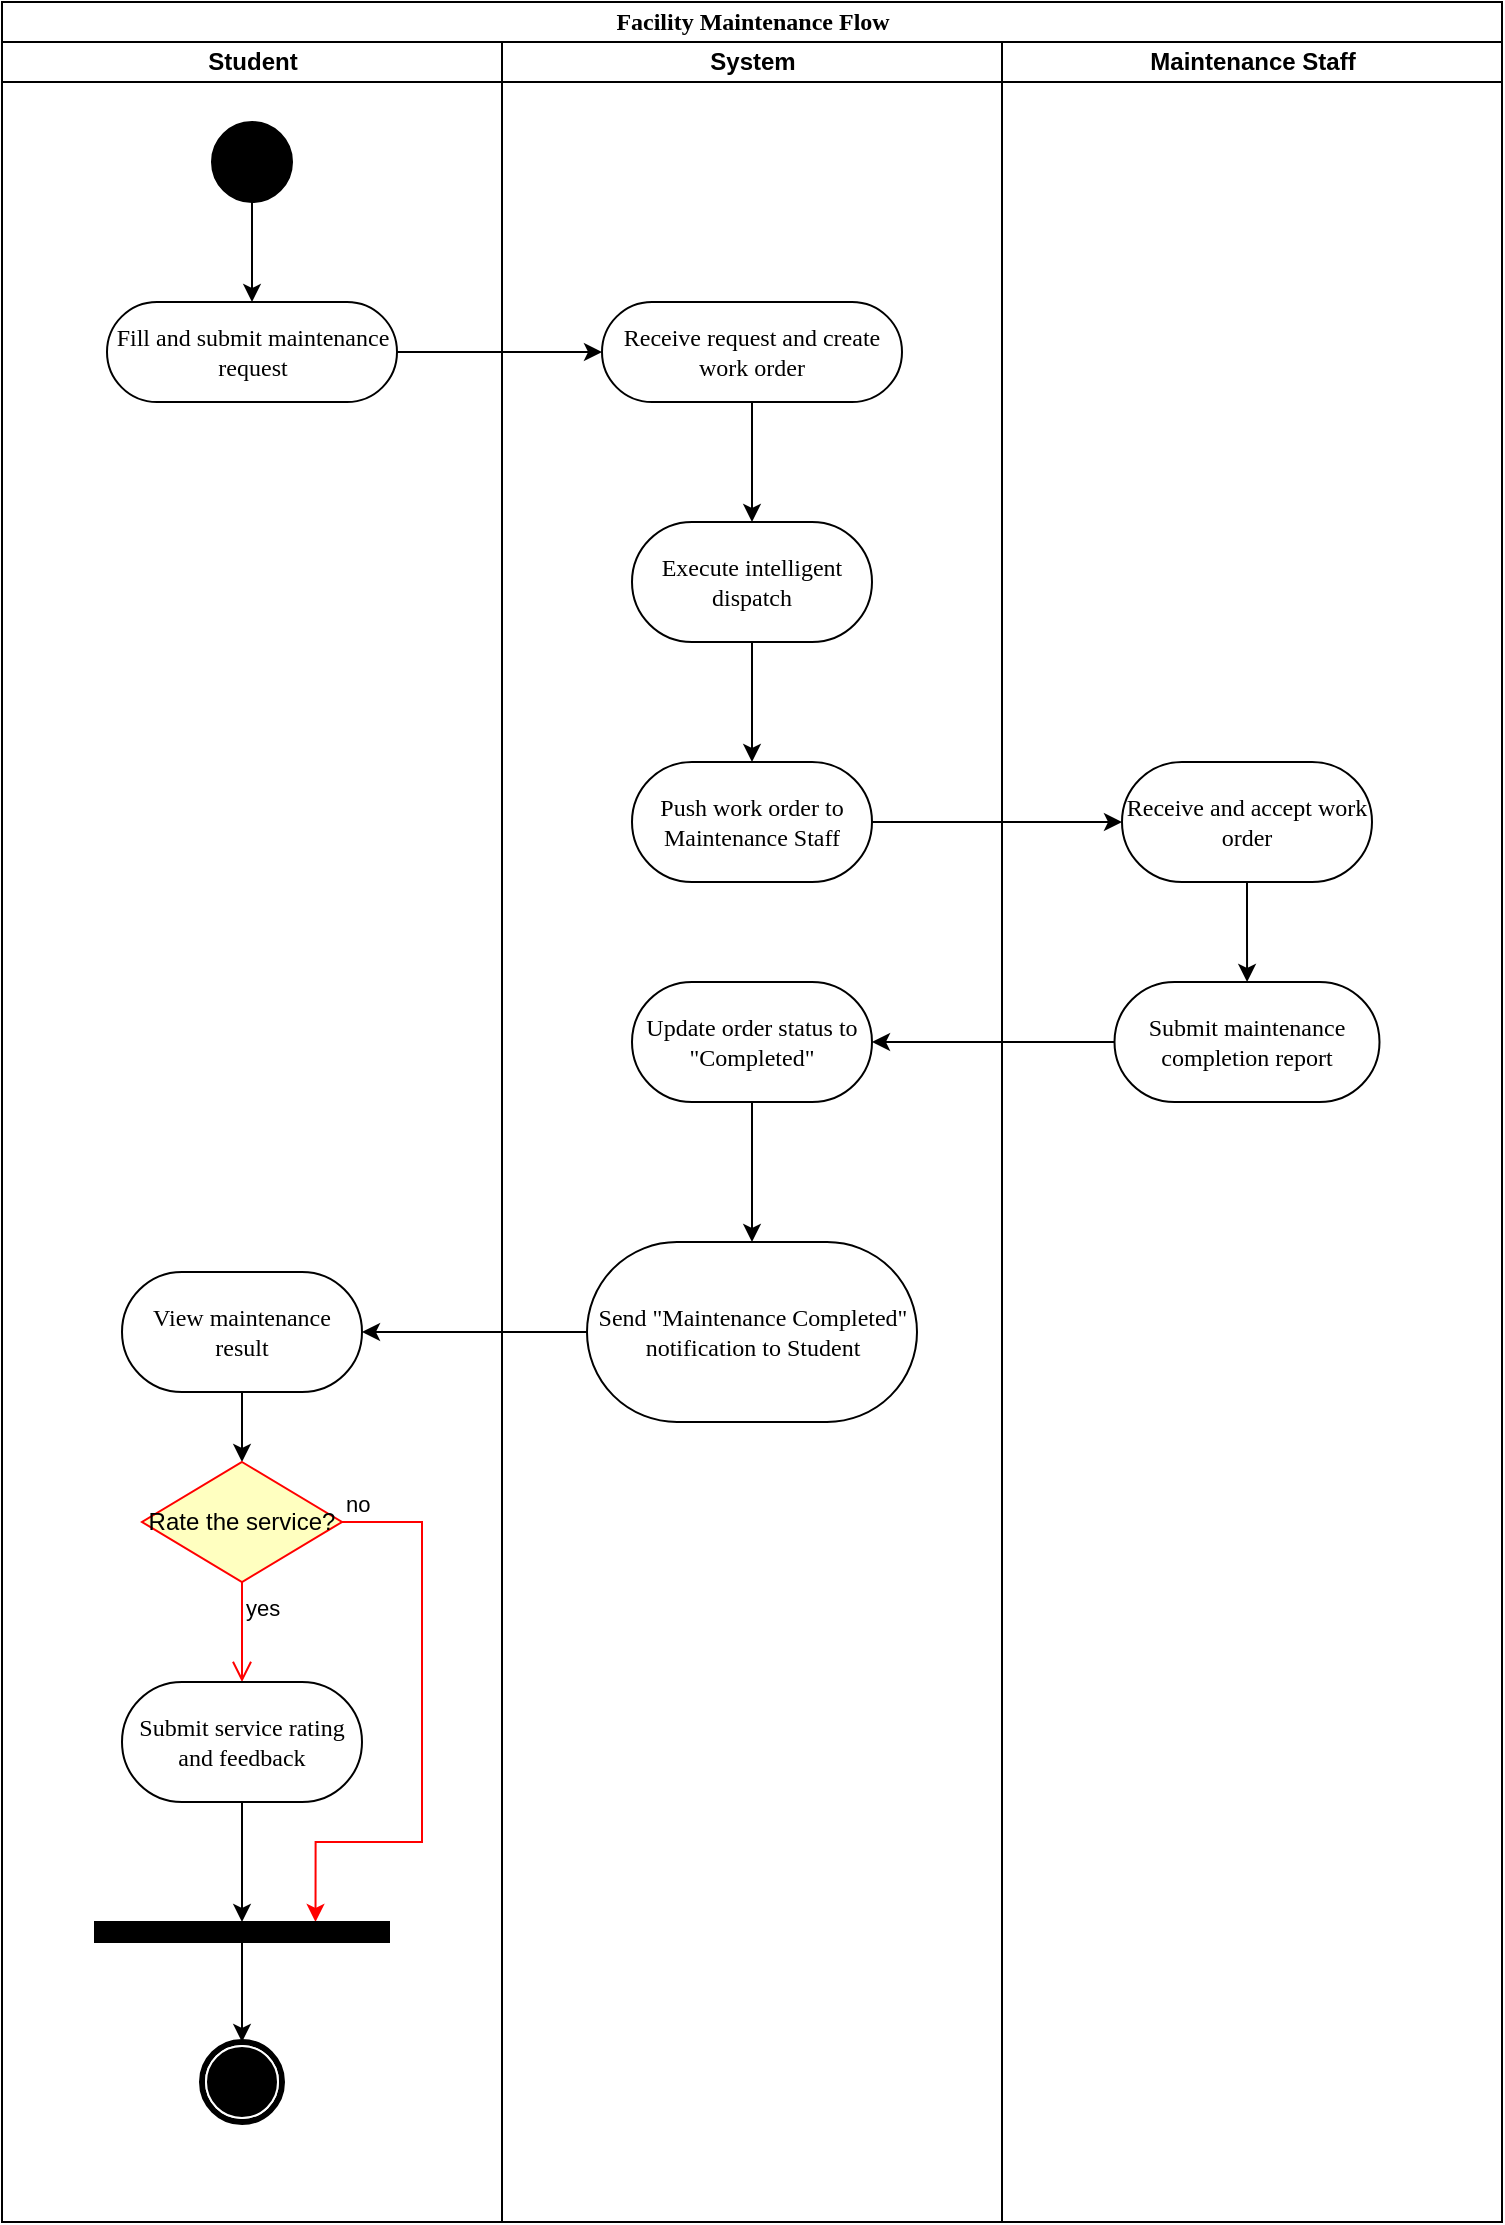 <mxfile version="28.2.8">
  <diagram name="Page-1" id="0783ab3e-0a74-02c8-0abd-f7b4e66b4bec">
    <mxGraphModel dx="2421" dy="1313" grid="1" gridSize="10" guides="1" tooltips="1" connect="1" arrows="1" fold="1" page="1" pageScale="1" pageWidth="850" pageHeight="1100" background="none" math="0" shadow="0">
      <root>
        <mxCell id="0" />
        <mxCell id="1" parent="0" />
        <mxCell id="1c1d494c118603dd-1" value="Facility Maintenance Flow" style="swimlane;html=1;childLayout=stackLayout;startSize=20;rounded=0;shadow=0;comic=0;labelBackgroundColor=none;strokeWidth=1;fontFamily=Verdana;fontSize=12;align=center;" parent="1" vertex="1">
          <mxGeometry x="40" y="20" width="750" height="1110" as="geometry" />
        </mxCell>
        <mxCell id="1c1d494c118603dd-2" value="Student" style="swimlane;html=1;startSize=20;" parent="1c1d494c118603dd-1" vertex="1">
          <mxGeometry y="20" width="250" height="1090" as="geometry">
            <mxRectangle y="20" width="40" height="970" as="alternateBounds" />
          </mxGeometry>
        </mxCell>
        <mxCell id="de69QylrQY8RKdQ_3Iyf-3" style="edgeStyle=orthogonalEdgeStyle;rounded=0;orthogonalLoop=1;jettySize=auto;html=1;entryX=0.5;entryY=0;entryDx=0;entryDy=0;" edge="1" parent="1c1d494c118603dd-2" source="de69QylrQY8RKdQ_3Iyf-1" target="de69QylrQY8RKdQ_3Iyf-2">
          <mxGeometry relative="1" as="geometry" />
        </mxCell>
        <mxCell id="de69QylrQY8RKdQ_3Iyf-1" value="" style="ellipse;whiteSpace=wrap;html=1;rounded=0;shadow=0;comic=0;labelBackgroundColor=none;strokeWidth=1;fillColor=#000000;fontFamily=Verdana;fontSize=12;align=center;" vertex="1" parent="1c1d494c118603dd-2">
          <mxGeometry x="105" y="40" width="40" height="40" as="geometry" />
        </mxCell>
        <mxCell id="de69QylrQY8RKdQ_3Iyf-2" value="Fill and submit maintenance request" style="rounded=1;whiteSpace=wrap;html=1;shadow=0;comic=0;labelBackgroundColor=none;strokeWidth=1;fontFamily=Verdana;fontSize=12;align=center;arcSize=50;" vertex="1" parent="1c1d494c118603dd-2">
          <mxGeometry x="52.5" y="130" width="145" height="50" as="geometry" />
        </mxCell>
        <mxCell id="de69QylrQY8RKdQ_3Iyf-25" style="edgeStyle=orthogonalEdgeStyle;rounded=0;orthogonalLoop=1;jettySize=auto;html=1;entryX=0.5;entryY=0;entryDx=0;entryDy=0;" edge="1" parent="1c1d494c118603dd-2" source="de69QylrQY8RKdQ_3Iyf-20" target="de69QylrQY8RKdQ_3Iyf-22">
          <mxGeometry relative="1" as="geometry" />
        </mxCell>
        <mxCell id="de69QylrQY8RKdQ_3Iyf-20" value="View maintenance result" style="whiteSpace=wrap;html=1;fontFamily=Verdana;rounded=1;shadow=0;comic=0;labelBackgroundColor=none;strokeWidth=1;arcSize=50;" vertex="1" parent="1c1d494c118603dd-2">
          <mxGeometry x="60" y="615" width="120" height="60" as="geometry" />
        </mxCell>
        <mxCell id="de69QylrQY8RKdQ_3Iyf-22" value="Rate the service?" style="rhombus;whiteSpace=wrap;html=1;fontColor=#000000;fillColor=#ffffc0;strokeColor=light-dark(#FF0000,#FFFFFF);" vertex="1" parent="1c1d494c118603dd-2">
          <mxGeometry x="70" y="710" width="100" height="60" as="geometry" />
        </mxCell>
        <mxCell id="de69QylrQY8RKdQ_3Iyf-23" value="no" style="edgeStyle=orthogonalEdgeStyle;html=1;align=left;verticalAlign=bottom;endArrow=classic;strokeColor=light-dark(#FF0000,#FFFFFF);rounded=0;entryX=0.75;entryY=0;entryDx=0;entryDy=0;endFill=1;" edge="1" source="de69QylrQY8RKdQ_3Iyf-22" parent="1c1d494c118603dd-2" target="de69QylrQY8RKdQ_3Iyf-27">
          <mxGeometry x="-1" relative="1" as="geometry">
            <mxPoint x="190" y="820" as="targetPoint" />
            <Array as="points">
              <mxPoint x="210" y="740" />
              <mxPoint x="210" y="900" />
              <mxPoint x="157" y="900" />
            </Array>
          </mxGeometry>
        </mxCell>
        <mxCell id="de69QylrQY8RKdQ_3Iyf-24" value="yes" style="edgeStyle=orthogonalEdgeStyle;html=1;align=left;verticalAlign=top;endArrow=open;endSize=8;strokeColor=light-dark(#FF0000,#FFFFFF);rounded=0;" edge="1" source="de69QylrQY8RKdQ_3Iyf-22" parent="1c1d494c118603dd-2">
          <mxGeometry x="-1" relative="1" as="geometry">
            <mxPoint x="120" y="820" as="targetPoint" />
          </mxGeometry>
        </mxCell>
        <mxCell id="de69QylrQY8RKdQ_3Iyf-28" style="edgeStyle=orthogonalEdgeStyle;rounded=0;orthogonalLoop=1;jettySize=auto;html=1;entryX=0.5;entryY=0;entryDx=0;entryDy=0;" edge="1" parent="1c1d494c118603dd-2" source="de69QylrQY8RKdQ_3Iyf-26" target="de69QylrQY8RKdQ_3Iyf-27">
          <mxGeometry relative="1" as="geometry" />
        </mxCell>
        <mxCell id="de69QylrQY8RKdQ_3Iyf-26" value="Submit service rating and feedback" style="whiteSpace=wrap;html=1;fontFamily=Verdana;rounded=1;shadow=0;comic=0;labelBackgroundColor=none;strokeWidth=1;arcSize=50;" vertex="1" parent="1c1d494c118603dd-2">
          <mxGeometry x="60" y="820" width="120" height="60" as="geometry" />
        </mxCell>
        <mxCell id="de69QylrQY8RKdQ_3Iyf-30" style="edgeStyle=orthogonalEdgeStyle;rounded=0;orthogonalLoop=1;jettySize=auto;html=1;entryX=0.5;entryY=0;entryDx=0;entryDy=0;" edge="1" parent="1c1d494c118603dd-2" source="de69QylrQY8RKdQ_3Iyf-27" target="de69QylrQY8RKdQ_3Iyf-29">
          <mxGeometry relative="1" as="geometry" />
        </mxCell>
        <mxCell id="de69QylrQY8RKdQ_3Iyf-27" value="" style="whiteSpace=wrap;html=1;rounded=0;shadow=0;comic=0;labelBackgroundColor=none;strokeWidth=1;fillColor=#000000;fontFamily=Verdana;fontSize=12;align=center;rotation=0;" vertex="1" parent="1c1d494c118603dd-2">
          <mxGeometry x="46.5" y="940" width="147" height="10" as="geometry" />
        </mxCell>
        <mxCell id="de69QylrQY8RKdQ_3Iyf-29" value="" style="shape=mxgraph.bpmn.shape;html=1;verticalLabelPosition=bottom;labelBackgroundColor=#ffffff;verticalAlign=top;perimeter=ellipsePerimeter;outline=end;symbol=terminate;rounded=0;shadow=0;comic=0;strokeWidth=1;fontFamily=Verdana;fontSize=12;align=center;" vertex="1" parent="1c1d494c118603dd-2">
          <mxGeometry x="100" y="1000" width="40" height="40" as="geometry" />
        </mxCell>
        <mxCell id="1c1d494c118603dd-3" value="System" style="swimlane;html=1;startSize=20;" parent="1c1d494c118603dd-1" vertex="1">
          <mxGeometry x="250" y="20" width="250" height="1090" as="geometry" />
        </mxCell>
        <mxCell id="de69QylrQY8RKdQ_3Iyf-7" value="" style="edgeStyle=orthogonalEdgeStyle;rounded=0;orthogonalLoop=1;jettySize=auto;html=1;" edge="1" parent="1c1d494c118603dd-3" source="de69QylrQY8RKdQ_3Iyf-4" target="de69QylrQY8RKdQ_3Iyf-6">
          <mxGeometry relative="1" as="geometry" />
        </mxCell>
        <mxCell id="de69QylrQY8RKdQ_3Iyf-4" value="Receive request and create work order" style="rounded=1;whiteSpace=wrap;html=1;shadow=0;comic=0;labelBackgroundColor=none;strokeWidth=1;fontFamily=Verdana;fontSize=12;align=center;arcSize=50;" vertex="1" parent="1c1d494c118603dd-3">
          <mxGeometry x="50" y="130" width="150" height="50" as="geometry" />
        </mxCell>
        <mxCell id="de69QylrQY8RKdQ_3Iyf-9" value="" style="edgeStyle=orthogonalEdgeStyle;rounded=0;orthogonalLoop=1;jettySize=auto;html=1;" edge="1" parent="1c1d494c118603dd-3" source="de69QylrQY8RKdQ_3Iyf-6" target="de69QylrQY8RKdQ_3Iyf-8">
          <mxGeometry relative="1" as="geometry" />
        </mxCell>
        <mxCell id="de69QylrQY8RKdQ_3Iyf-6" value="Execute intelligent dispatch" style="whiteSpace=wrap;html=1;fontFamily=Verdana;rounded=1;shadow=0;comic=0;labelBackgroundColor=none;strokeWidth=1;arcSize=50;" vertex="1" parent="1c1d494c118603dd-3">
          <mxGeometry x="65" y="240" width="120" height="60" as="geometry" />
        </mxCell>
        <mxCell id="de69QylrQY8RKdQ_3Iyf-8" value="Push work order to Maintenance Staff" style="whiteSpace=wrap;html=1;fontFamily=Verdana;rounded=1;shadow=0;comic=0;labelBackgroundColor=none;strokeWidth=1;arcSize=50;" vertex="1" parent="1c1d494c118603dd-3">
          <mxGeometry x="65" y="360" width="120" height="60" as="geometry" />
        </mxCell>
        <mxCell id="de69QylrQY8RKdQ_3Iyf-19" value="" style="edgeStyle=orthogonalEdgeStyle;rounded=0;orthogonalLoop=1;jettySize=auto;html=1;" edge="1" parent="1c1d494c118603dd-3" source="de69QylrQY8RKdQ_3Iyf-16" target="de69QylrQY8RKdQ_3Iyf-18">
          <mxGeometry relative="1" as="geometry" />
        </mxCell>
        <mxCell id="de69QylrQY8RKdQ_3Iyf-16" value="Update order status to &quot;Completed&quot;" style="whiteSpace=wrap;html=1;fontFamily=Verdana;rounded=1;shadow=0;comic=0;labelBackgroundColor=none;strokeWidth=1;arcSize=50;" vertex="1" parent="1c1d494c118603dd-3">
          <mxGeometry x="65" y="470" width="120" height="60" as="geometry" />
        </mxCell>
        <mxCell id="de69QylrQY8RKdQ_3Iyf-18" value="Send &quot;Maintenance Completed&quot; notification to Student" style="whiteSpace=wrap;html=1;fontFamily=Verdana;rounded=1;shadow=0;comic=0;labelBackgroundColor=none;strokeWidth=1;arcSize=50;" vertex="1" parent="1c1d494c118603dd-3">
          <mxGeometry x="42.5" y="600" width="165" height="90" as="geometry" />
        </mxCell>
        <mxCell id="1c1d494c118603dd-4" value="Maintenance Staff" style="swimlane;html=1;startSize=20;" parent="1c1d494c118603dd-1" vertex="1">
          <mxGeometry x="500" y="20" width="250" height="1090" as="geometry" />
        </mxCell>
        <mxCell id="de69QylrQY8RKdQ_3Iyf-15" value="" style="edgeStyle=orthogonalEdgeStyle;rounded=0;orthogonalLoop=1;jettySize=auto;html=1;" edge="1" parent="1c1d494c118603dd-4" source="de69QylrQY8RKdQ_3Iyf-13" target="de69QylrQY8RKdQ_3Iyf-14">
          <mxGeometry relative="1" as="geometry" />
        </mxCell>
        <mxCell id="de69QylrQY8RKdQ_3Iyf-13" value="Receive and accept work order" style="whiteSpace=wrap;html=1;fontFamily=Verdana;rounded=1;shadow=0;comic=0;labelBackgroundColor=none;strokeWidth=1;arcSize=50;" vertex="1" parent="1c1d494c118603dd-4">
          <mxGeometry x="60" y="360" width="125" height="60" as="geometry" />
        </mxCell>
        <mxCell id="de69QylrQY8RKdQ_3Iyf-14" value="Submit maintenance completion report" style="whiteSpace=wrap;html=1;fontFamily=Verdana;rounded=1;shadow=0;comic=0;labelBackgroundColor=none;strokeWidth=1;arcSize=50;" vertex="1" parent="1c1d494c118603dd-4">
          <mxGeometry x="56.25" y="470" width="132.5" height="60" as="geometry" />
        </mxCell>
        <mxCell id="de69QylrQY8RKdQ_3Iyf-5" style="edgeStyle=orthogonalEdgeStyle;rounded=0;orthogonalLoop=1;jettySize=auto;html=1;entryX=0;entryY=0.5;entryDx=0;entryDy=0;" edge="1" parent="1c1d494c118603dd-1" source="de69QylrQY8RKdQ_3Iyf-2" target="de69QylrQY8RKdQ_3Iyf-4">
          <mxGeometry relative="1" as="geometry">
            <Array as="points">
              <mxPoint x="290" y="175" />
              <mxPoint x="290" y="175" />
            </Array>
          </mxGeometry>
        </mxCell>
        <mxCell id="de69QylrQY8RKdQ_3Iyf-12" style="edgeStyle=orthogonalEdgeStyle;rounded=0;orthogonalLoop=1;jettySize=auto;html=1;entryX=0;entryY=0.5;entryDx=0;entryDy=0;" edge="1" parent="1c1d494c118603dd-1" source="de69QylrQY8RKdQ_3Iyf-8" target="de69QylrQY8RKdQ_3Iyf-13">
          <mxGeometry relative="1" as="geometry">
            <mxPoint x="580" y="410" as="targetPoint" />
          </mxGeometry>
        </mxCell>
        <mxCell id="de69QylrQY8RKdQ_3Iyf-17" value="" style="edgeStyle=orthogonalEdgeStyle;rounded=0;orthogonalLoop=1;jettySize=auto;html=1;" edge="1" parent="1c1d494c118603dd-1" source="de69QylrQY8RKdQ_3Iyf-14" target="de69QylrQY8RKdQ_3Iyf-16">
          <mxGeometry relative="1" as="geometry" />
        </mxCell>
        <mxCell id="de69QylrQY8RKdQ_3Iyf-21" value="" style="edgeStyle=orthogonalEdgeStyle;rounded=0;orthogonalLoop=1;jettySize=auto;html=1;" edge="1" parent="1c1d494c118603dd-1" source="de69QylrQY8RKdQ_3Iyf-18" target="de69QylrQY8RKdQ_3Iyf-20">
          <mxGeometry relative="1" as="geometry" />
        </mxCell>
      </root>
    </mxGraphModel>
  </diagram>
</mxfile>
